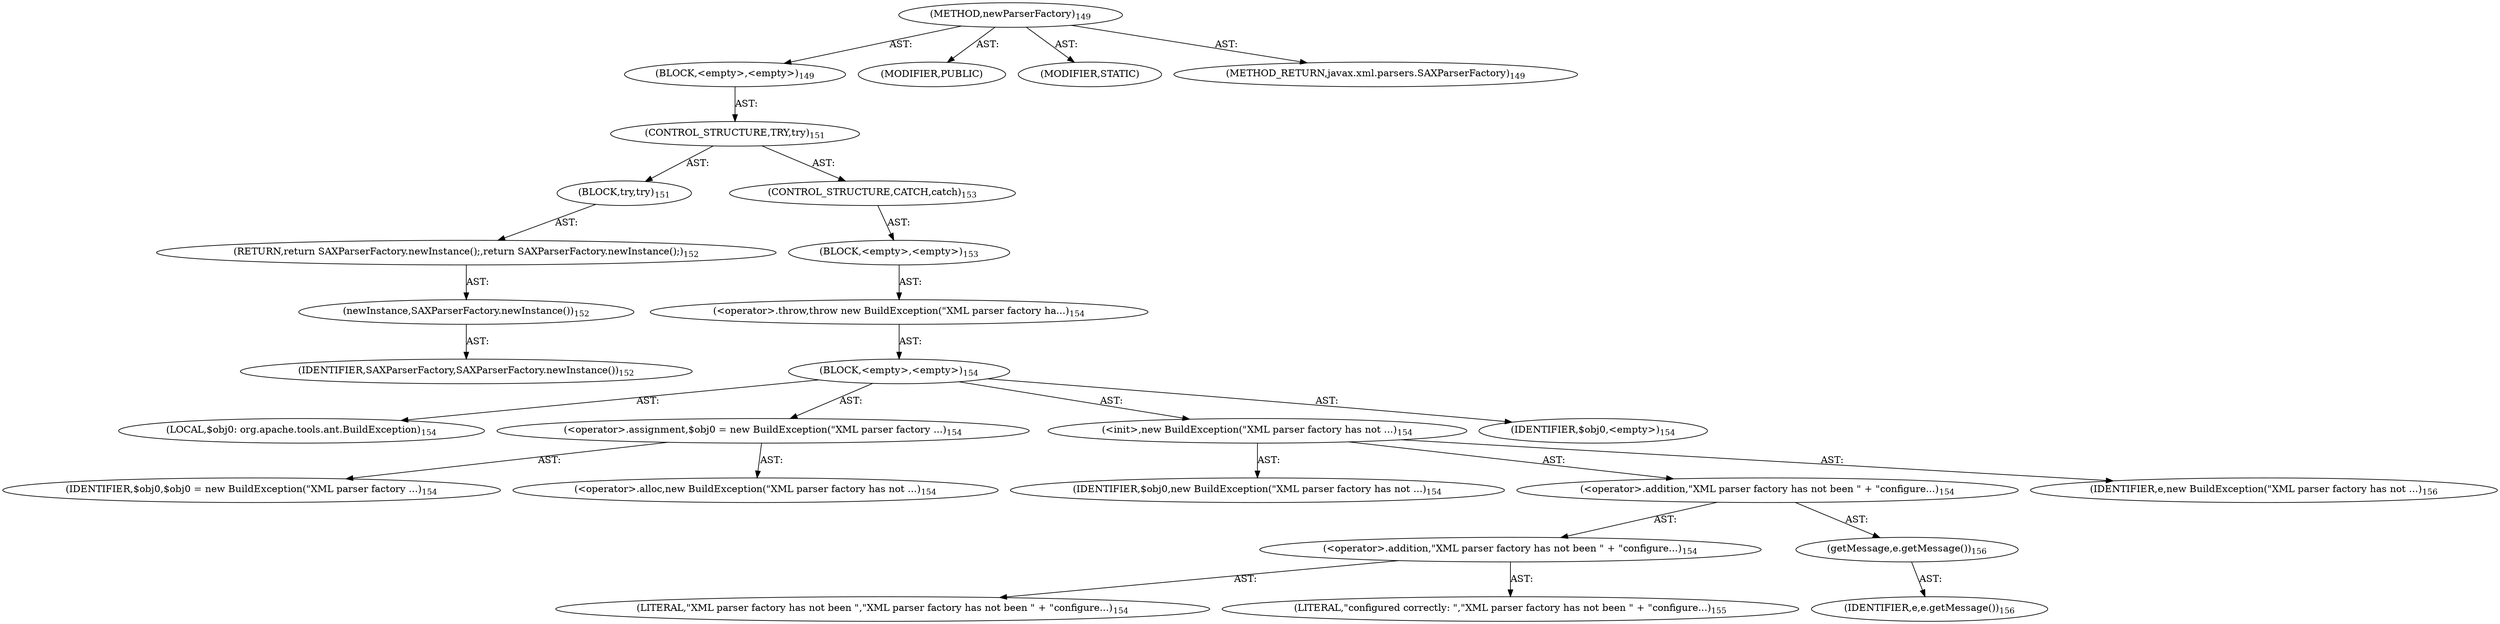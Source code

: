 digraph "newParserFactory" {  
"111669149698" [label = <(METHOD,newParserFactory)<SUB>149</SUB>> ]
"25769803780" [label = <(BLOCK,&lt;empty&gt;,&lt;empty&gt;)<SUB>149</SUB>> ]
"47244640258" [label = <(CONTROL_STRUCTURE,TRY,try)<SUB>151</SUB>> ]
"25769803781" [label = <(BLOCK,try,try)<SUB>151</SUB>> ]
"146028888066" [label = <(RETURN,return SAXParserFactory.newInstance();,return SAXParserFactory.newInstance();)<SUB>152</SUB>> ]
"30064771086" [label = <(newInstance,SAXParserFactory.newInstance())<SUB>152</SUB>> ]
"68719476736" [label = <(IDENTIFIER,SAXParserFactory,SAXParserFactory.newInstance())<SUB>152</SUB>> ]
"47244640259" [label = <(CONTROL_STRUCTURE,CATCH,catch)<SUB>153</SUB>> ]
"25769803782" [label = <(BLOCK,&lt;empty&gt;,&lt;empty&gt;)<SUB>153</SUB>> ]
"30064771087" [label = <(&lt;operator&gt;.throw,throw new BuildException(&quot;XML parser factory ha...)<SUB>154</SUB>> ]
"25769803783" [label = <(BLOCK,&lt;empty&gt;,&lt;empty&gt;)<SUB>154</SUB>> ]
"94489280512" [label = <(LOCAL,$obj0: org.apache.tools.ant.BuildException)<SUB>154</SUB>> ]
"30064771088" [label = <(&lt;operator&gt;.assignment,$obj0 = new BuildException(&quot;XML parser factory ...)<SUB>154</SUB>> ]
"68719476737" [label = <(IDENTIFIER,$obj0,$obj0 = new BuildException(&quot;XML parser factory ...)<SUB>154</SUB>> ]
"30064771089" [label = <(&lt;operator&gt;.alloc,new BuildException(&quot;XML parser factory has not ...)<SUB>154</SUB>> ]
"30064771090" [label = <(&lt;init&gt;,new BuildException(&quot;XML parser factory has not ...)<SUB>154</SUB>> ]
"68719476738" [label = <(IDENTIFIER,$obj0,new BuildException(&quot;XML parser factory has not ...)<SUB>154</SUB>> ]
"30064771091" [label = <(&lt;operator&gt;.addition,&quot;XML parser factory has not been &quot; + &quot;configure...)<SUB>154</SUB>> ]
"30064771092" [label = <(&lt;operator&gt;.addition,&quot;XML parser factory has not been &quot; + &quot;configure...)<SUB>154</SUB>> ]
"90194313219" [label = <(LITERAL,&quot;XML parser factory has not been &quot;,&quot;XML parser factory has not been &quot; + &quot;configure...)<SUB>154</SUB>> ]
"90194313220" [label = <(LITERAL,&quot;configured correctly: &quot;,&quot;XML parser factory has not been &quot; + &quot;configure...)<SUB>155</SUB>> ]
"30064771093" [label = <(getMessage,e.getMessage())<SUB>156</SUB>> ]
"68719476739" [label = <(IDENTIFIER,e,e.getMessage())<SUB>156</SUB>> ]
"68719476740" [label = <(IDENTIFIER,e,new BuildException(&quot;XML parser factory has not ...)<SUB>156</SUB>> ]
"68719476741" [label = <(IDENTIFIER,$obj0,&lt;empty&gt;)<SUB>154</SUB>> ]
"133143986188" [label = <(MODIFIER,PUBLIC)> ]
"133143986189" [label = <(MODIFIER,STATIC)> ]
"128849018882" [label = <(METHOD_RETURN,javax.xml.parsers.SAXParserFactory)<SUB>149</SUB>> ]
  "111669149698" -> "25769803780"  [ label = "AST: "] 
  "111669149698" -> "133143986188"  [ label = "AST: "] 
  "111669149698" -> "133143986189"  [ label = "AST: "] 
  "111669149698" -> "128849018882"  [ label = "AST: "] 
  "25769803780" -> "47244640258"  [ label = "AST: "] 
  "47244640258" -> "25769803781"  [ label = "AST: "] 
  "47244640258" -> "47244640259"  [ label = "AST: "] 
  "25769803781" -> "146028888066"  [ label = "AST: "] 
  "146028888066" -> "30064771086"  [ label = "AST: "] 
  "30064771086" -> "68719476736"  [ label = "AST: "] 
  "47244640259" -> "25769803782"  [ label = "AST: "] 
  "25769803782" -> "30064771087"  [ label = "AST: "] 
  "30064771087" -> "25769803783"  [ label = "AST: "] 
  "25769803783" -> "94489280512"  [ label = "AST: "] 
  "25769803783" -> "30064771088"  [ label = "AST: "] 
  "25769803783" -> "30064771090"  [ label = "AST: "] 
  "25769803783" -> "68719476741"  [ label = "AST: "] 
  "30064771088" -> "68719476737"  [ label = "AST: "] 
  "30064771088" -> "30064771089"  [ label = "AST: "] 
  "30064771090" -> "68719476738"  [ label = "AST: "] 
  "30064771090" -> "30064771091"  [ label = "AST: "] 
  "30064771090" -> "68719476740"  [ label = "AST: "] 
  "30064771091" -> "30064771092"  [ label = "AST: "] 
  "30064771091" -> "30064771093"  [ label = "AST: "] 
  "30064771092" -> "90194313219"  [ label = "AST: "] 
  "30064771092" -> "90194313220"  [ label = "AST: "] 
  "30064771093" -> "68719476739"  [ label = "AST: "] 
}
